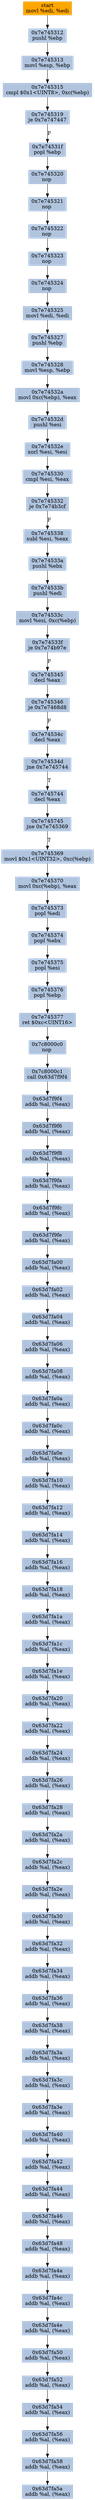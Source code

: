 digraph G {
node[shape=rectangle,style=filled,fillcolor=lightsteelblue,color=lightsteelblue]
bgcolor="transparent"
a0x7e745310movl_edi_edi[label="start\nmovl %edi, %edi",color="lightgrey",fillcolor="orange"];
a0x7e745312pushl_ebp[label="0x7e745312\npushl %ebp"];
a0x7e745313movl_esp_ebp[label="0x7e745313\nmovl %esp, %ebp"];
a0x7e745315cmpl_0x1UINT8_0xcebp_[label="0x7e745315\ncmpl $0x1<UINT8>, 0xc(%ebp)"];
a0x7e745319je_0x7e747447[label="0x7e745319\nje 0x7e747447"];
a0x7e74531fpopl_ebp[label="0x7e74531f\npopl %ebp"];
a0x7e745320nop_[label="0x7e745320\nnop "];
a0x7e745321nop_[label="0x7e745321\nnop "];
a0x7e745322nop_[label="0x7e745322\nnop "];
a0x7e745323nop_[label="0x7e745323\nnop "];
a0x7e745324nop_[label="0x7e745324\nnop "];
a0x7e745325movl_edi_edi[label="0x7e745325\nmovl %edi, %edi"];
a0x7e745327pushl_ebp[label="0x7e745327\npushl %ebp"];
a0x7e745328movl_esp_ebp[label="0x7e745328\nmovl %esp, %ebp"];
a0x7e74532amovl_0xcebp__eax[label="0x7e74532a\nmovl 0xc(%ebp), %eax"];
a0x7e74532dpushl_esi[label="0x7e74532d\npushl %esi"];
a0x7e74532exorl_esi_esi[label="0x7e74532e\nxorl %esi, %esi"];
a0x7e745330cmpl_esi_eax[label="0x7e745330\ncmpl %esi, %eax"];
a0x7e745332je_0x7e74b3cf[label="0x7e745332\nje 0x7e74b3cf"];
a0x7e745338subl_esi_eax[label="0x7e745338\nsubl %esi, %eax"];
a0x7e74533apushl_ebx[label="0x7e74533a\npushl %ebx"];
a0x7e74533bpushl_edi[label="0x7e74533b\npushl %edi"];
a0x7e74533cmovl_esi_0xcebp_[label="0x7e74533c\nmovl %esi, 0xc(%ebp)"];
a0x7e74533fje_0x7e74b97e[label="0x7e74533f\nje 0x7e74b97e"];
a0x7e745345decl_eax[label="0x7e745345\ndecl %eax"];
a0x7e745346je_0x7e7468d8[label="0x7e745346\nje 0x7e7468d8"];
a0x7e74534cdecl_eax[label="0x7e74534c\ndecl %eax"];
a0x7e74534djne_0x7e745744[label="0x7e74534d\njne 0x7e745744"];
a0x7e745744decl_eax[label="0x7e745744\ndecl %eax"];
a0x7e745745jne_0x7e745369[label="0x7e745745\njne 0x7e745369"];
a0x7e745369movl_0x1UINT32_0xcebp_[label="0x7e745369\nmovl $0x1<UINT32>, 0xc(%ebp)"];
a0x7e745370movl_0xcebp__eax[label="0x7e745370\nmovl 0xc(%ebp), %eax"];
a0x7e745373popl_edi[label="0x7e745373\npopl %edi"];
a0x7e745374popl_ebx[label="0x7e745374\npopl %ebx"];
a0x7e745375popl_esi[label="0x7e745375\npopl %esi"];
a0x7e745376popl_ebp[label="0x7e745376\npopl %ebp"];
a0x7e745377ret_0xcUINT16[label="0x7e745377\nret $0xc<UINT16>"];
a0x7c8000c0nop_[label="0x7c8000c0\nnop "];
a0x7c8000c1call_0x63d7f9f4[label="0x7c8000c1\ncall 0x63d7f9f4"];
a0x63d7f9f4addb_al_eax_[label="0x63d7f9f4\naddb %al, (%eax)"];
a0x63d7f9f6addb_al_eax_[label="0x63d7f9f6\naddb %al, (%eax)"];
a0x63d7f9f8addb_al_eax_[label="0x63d7f9f8\naddb %al, (%eax)"];
a0x63d7f9faaddb_al_eax_[label="0x63d7f9fa\naddb %al, (%eax)"];
a0x63d7f9fcaddb_al_eax_[label="0x63d7f9fc\naddb %al, (%eax)"];
a0x63d7f9feaddb_al_eax_[label="0x63d7f9fe\naddb %al, (%eax)"];
a0x63d7fa00addb_al_eax_[label="0x63d7fa00\naddb %al, (%eax)"];
a0x63d7fa02addb_al_eax_[label="0x63d7fa02\naddb %al, (%eax)"];
a0x63d7fa04addb_al_eax_[label="0x63d7fa04\naddb %al, (%eax)"];
a0x63d7fa06addb_al_eax_[label="0x63d7fa06\naddb %al, (%eax)"];
a0x63d7fa08addb_al_eax_[label="0x63d7fa08\naddb %al, (%eax)"];
a0x63d7fa0aaddb_al_eax_[label="0x63d7fa0a\naddb %al, (%eax)"];
a0x63d7fa0caddb_al_eax_[label="0x63d7fa0c\naddb %al, (%eax)"];
a0x63d7fa0eaddb_al_eax_[label="0x63d7fa0e\naddb %al, (%eax)"];
a0x63d7fa10addb_al_eax_[label="0x63d7fa10\naddb %al, (%eax)"];
a0x63d7fa12addb_al_eax_[label="0x63d7fa12\naddb %al, (%eax)"];
a0x63d7fa14addb_al_eax_[label="0x63d7fa14\naddb %al, (%eax)"];
a0x63d7fa16addb_al_eax_[label="0x63d7fa16\naddb %al, (%eax)"];
a0x63d7fa18addb_al_eax_[label="0x63d7fa18\naddb %al, (%eax)"];
a0x63d7fa1aaddb_al_eax_[label="0x63d7fa1a\naddb %al, (%eax)"];
a0x63d7fa1caddb_al_eax_[label="0x63d7fa1c\naddb %al, (%eax)"];
a0x63d7fa1eaddb_al_eax_[label="0x63d7fa1e\naddb %al, (%eax)"];
a0x63d7fa20addb_al_eax_[label="0x63d7fa20\naddb %al, (%eax)"];
a0x63d7fa22addb_al_eax_[label="0x63d7fa22\naddb %al, (%eax)"];
a0x63d7fa24addb_al_eax_[label="0x63d7fa24\naddb %al, (%eax)"];
a0x63d7fa26addb_al_eax_[label="0x63d7fa26\naddb %al, (%eax)"];
a0x63d7fa28addb_al_eax_[label="0x63d7fa28\naddb %al, (%eax)"];
a0x63d7fa2aaddb_al_eax_[label="0x63d7fa2a\naddb %al, (%eax)"];
a0x63d7fa2caddb_al_eax_[label="0x63d7fa2c\naddb %al, (%eax)"];
a0x63d7fa2eaddb_al_eax_[label="0x63d7fa2e\naddb %al, (%eax)"];
a0x63d7fa30addb_al_eax_[label="0x63d7fa30\naddb %al, (%eax)"];
a0x63d7fa32addb_al_eax_[label="0x63d7fa32\naddb %al, (%eax)"];
a0x63d7fa34addb_al_eax_[label="0x63d7fa34\naddb %al, (%eax)"];
a0x63d7fa36addb_al_eax_[label="0x63d7fa36\naddb %al, (%eax)"];
a0x63d7fa38addb_al_eax_[label="0x63d7fa38\naddb %al, (%eax)"];
a0x63d7fa3aaddb_al_eax_[label="0x63d7fa3a\naddb %al, (%eax)"];
a0x63d7fa3caddb_al_eax_[label="0x63d7fa3c\naddb %al, (%eax)"];
a0x63d7fa3eaddb_al_eax_[label="0x63d7fa3e\naddb %al, (%eax)"];
a0x63d7fa40addb_al_eax_[label="0x63d7fa40\naddb %al, (%eax)"];
a0x63d7fa42addb_al_eax_[label="0x63d7fa42\naddb %al, (%eax)"];
a0x63d7fa44addb_al_eax_[label="0x63d7fa44\naddb %al, (%eax)"];
a0x63d7fa46addb_al_eax_[label="0x63d7fa46\naddb %al, (%eax)"];
a0x63d7fa48addb_al_eax_[label="0x63d7fa48\naddb %al, (%eax)"];
a0x63d7fa4aaddb_al_eax_[label="0x63d7fa4a\naddb %al, (%eax)"];
a0x63d7fa4caddb_al_eax_[label="0x63d7fa4c\naddb %al, (%eax)"];
a0x63d7fa4eaddb_al_eax_[label="0x63d7fa4e\naddb %al, (%eax)"];
a0x63d7fa50addb_al_eax_[label="0x63d7fa50\naddb %al, (%eax)"];
a0x63d7fa52addb_al_eax_[label="0x63d7fa52\naddb %al, (%eax)"];
a0x63d7fa54addb_al_eax_[label="0x63d7fa54\naddb %al, (%eax)"];
a0x63d7fa56addb_al_eax_[label="0x63d7fa56\naddb %al, (%eax)"];
a0x63d7fa58addb_al_eax_[label="0x63d7fa58\naddb %al, (%eax)"];
a0x63d7fa5aaddb_al_eax_[label="0x63d7fa5a\naddb %al, (%eax)"];
a0x7e745310movl_edi_edi -> a0x7e745312pushl_ebp [color="#000000"];
a0x7e745312pushl_ebp -> a0x7e745313movl_esp_ebp [color="#000000"];
a0x7e745313movl_esp_ebp -> a0x7e745315cmpl_0x1UINT8_0xcebp_ [color="#000000"];
a0x7e745315cmpl_0x1UINT8_0xcebp_ -> a0x7e745319je_0x7e747447 [color="#000000"];
a0x7e745319je_0x7e747447 -> a0x7e74531fpopl_ebp [color="#000000",label="F"];
a0x7e74531fpopl_ebp -> a0x7e745320nop_ [color="#000000"];
a0x7e745320nop_ -> a0x7e745321nop_ [color="#000000"];
a0x7e745321nop_ -> a0x7e745322nop_ [color="#000000"];
a0x7e745322nop_ -> a0x7e745323nop_ [color="#000000"];
a0x7e745323nop_ -> a0x7e745324nop_ [color="#000000"];
a0x7e745324nop_ -> a0x7e745325movl_edi_edi [color="#000000"];
a0x7e745325movl_edi_edi -> a0x7e745327pushl_ebp [color="#000000"];
a0x7e745327pushl_ebp -> a0x7e745328movl_esp_ebp [color="#000000"];
a0x7e745328movl_esp_ebp -> a0x7e74532amovl_0xcebp__eax [color="#000000"];
a0x7e74532amovl_0xcebp__eax -> a0x7e74532dpushl_esi [color="#000000"];
a0x7e74532dpushl_esi -> a0x7e74532exorl_esi_esi [color="#000000"];
a0x7e74532exorl_esi_esi -> a0x7e745330cmpl_esi_eax [color="#000000"];
a0x7e745330cmpl_esi_eax -> a0x7e745332je_0x7e74b3cf [color="#000000"];
a0x7e745332je_0x7e74b3cf -> a0x7e745338subl_esi_eax [color="#000000",label="F"];
a0x7e745338subl_esi_eax -> a0x7e74533apushl_ebx [color="#000000"];
a0x7e74533apushl_ebx -> a0x7e74533bpushl_edi [color="#000000"];
a0x7e74533bpushl_edi -> a0x7e74533cmovl_esi_0xcebp_ [color="#000000"];
a0x7e74533cmovl_esi_0xcebp_ -> a0x7e74533fje_0x7e74b97e [color="#000000"];
a0x7e74533fje_0x7e74b97e -> a0x7e745345decl_eax [color="#000000",label="F"];
a0x7e745345decl_eax -> a0x7e745346je_0x7e7468d8 [color="#000000"];
a0x7e745346je_0x7e7468d8 -> a0x7e74534cdecl_eax [color="#000000",label="F"];
a0x7e74534cdecl_eax -> a0x7e74534djne_0x7e745744 [color="#000000"];
a0x7e74534djne_0x7e745744 -> a0x7e745744decl_eax [color="#000000",label="T"];
a0x7e745744decl_eax -> a0x7e745745jne_0x7e745369 [color="#000000"];
a0x7e745745jne_0x7e745369 -> a0x7e745369movl_0x1UINT32_0xcebp_ [color="#000000",label="T"];
a0x7e745369movl_0x1UINT32_0xcebp_ -> a0x7e745370movl_0xcebp__eax [color="#000000"];
a0x7e745370movl_0xcebp__eax -> a0x7e745373popl_edi [color="#000000"];
a0x7e745373popl_edi -> a0x7e745374popl_ebx [color="#000000"];
a0x7e745374popl_ebx -> a0x7e745375popl_esi [color="#000000"];
a0x7e745375popl_esi -> a0x7e745376popl_ebp [color="#000000"];
a0x7e745376popl_ebp -> a0x7e745377ret_0xcUINT16 [color="#000000"];
a0x7e745377ret_0xcUINT16 -> a0x7c8000c0nop_ [color="#000000"];
a0x7c8000c0nop_ -> a0x7c8000c1call_0x63d7f9f4 [color="#000000"];
a0x7c8000c1call_0x63d7f9f4 -> a0x63d7f9f4addb_al_eax_ [color="#000000"];
a0x63d7f9f4addb_al_eax_ -> a0x63d7f9f6addb_al_eax_ [color="#000000"];
a0x63d7f9f6addb_al_eax_ -> a0x63d7f9f8addb_al_eax_ [color="#000000"];
a0x63d7f9f8addb_al_eax_ -> a0x63d7f9faaddb_al_eax_ [color="#000000"];
a0x63d7f9faaddb_al_eax_ -> a0x63d7f9fcaddb_al_eax_ [color="#000000"];
a0x63d7f9fcaddb_al_eax_ -> a0x63d7f9feaddb_al_eax_ [color="#000000"];
a0x63d7f9feaddb_al_eax_ -> a0x63d7fa00addb_al_eax_ [color="#000000"];
a0x63d7fa00addb_al_eax_ -> a0x63d7fa02addb_al_eax_ [color="#000000"];
a0x63d7fa02addb_al_eax_ -> a0x63d7fa04addb_al_eax_ [color="#000000"];
a0x63d7fa04addb_al_eax_ -> a0x63d7fa06addb_al_eax_ [color="#000000"];
a0x63d7fa06addb_al_eax_ -> a0x63d7fa08addb_al_eax_ [color="#000000"];
a0x63d7fa08addb_al_eax_ -> a0x63d7fa0aaddb_al_eax_ [color="#000000"];
a0x63d7fa0aaddb_al_eax_ -> a0x63d7fa0caddb_al_eax_ [color="#000000"];
a0x63d7fa0caddb_al_eax_ -> a0x63d7fa0eaddb_al_eax_ [color="#000000"];
a0x63d7fa0eaddb_al_eax_ -> a0x63d7fa10addb_al_eax_ [color="#000000"];
a0x63d7fa10addb_al_eax_ -> a0x63d7fa12addb_al_eax_ [color="#000000"];
a0x63d7fa12addb_al_eax_ -> a0x63d7fa14addb_al_eax_ [color="#000000"];
a0x63d7fa14addb_al_eax_ -> a0x63d7fa16addb_al_eax_ [color="#000000"];
a0x63d7fa16addb_al_eax_ -> a0x63d7fa18addb_al_eax_ [color="#000000"];
a0x63d7fa18addb_al_eax_ -> a0x63d7fa1aaddb_al_eax_ [color="#000000"];
a0x63d7fa1aaddb_al_eax_ -> a0x63d7fa1caddb_al_eax_ [color="#000000"];
a0x63d7fa1caddb_al_eax_ -> a0x63d7fa1eaddb_al_eax_ [color="#000000"];
a0x63d7fa1eaddb_al_eax_ -> a0x63d7fa20addb_al_eax_ [color="#000000"];
a0x63d7fa20addb_al_eax_ -> a0x63d7fa22addb_al_eax_ [color="#000000"];
a0x63d7fa22addb_al_eax_ -> a0x63d7fa24addb_al_eax_ [color="#000000"];
a0x63d7fa24addb_al_eax_ -> a0x63d7fa26addb_al_eax_ [color="#000000"];
a0x63d7fa26addb_al_eax_ -> a0x63d7fa28addb_al_eax_ [color="#000000"];
a0x63d7fa28addb_al_eax_ -> a0x63d7fa2aaddb_al_eax_ [color="#000000"];
a0x63d7fa2aaddb_al_eax_ -> a0x63d7fa2caddb_al_eax_ [color="#000000"];
a0x63d7fa2caddb_al_eax_ -> a0x63d7fa2eaddb_al_eax_ [color="#000000"];
a0x63d7fa2eaddb_al_eax_ -> a0x63d7fa30addb_al_eax_ [color="#000000"];
a0x63d7fa30addb_al_eax_ -> a0x63d7fa32addb_al_eax_ [color="#000000"];
a0x63d7fa32addb_al_eax_ -> a0x63d7fa34addb_al_eax_ [color="#000000"];
a0x63d7fa34addb_al_eax_ -> a0x63d7fa36addb_al_eax_ [color="#000000"];
a0x63d7fa36addb_al_eax_ -> a0x63d7fa38addb_al_eax_ [color="#000000"];
a0x63d7fa38addb_al_eax_ -> a0x63d7fa3aaddb_al_eax_ [color="#000000"];
a0x63d7fa3aaddb_al_eax_ -> a0x63d7fa3caddb_al_eax_ [color="#000000"];
a0x63d7fa3caddb_al_eax_ -> a0x63d7fa3eaddb_al_eax_ [color="#000000"];
a0x63d7fa3eaddb_al_eax_ -> a0x63d7fa40addb_al_eax_ [color="#000000"];
a0x63d7fa40addb_al_eax_ -> a0x63d7fa42addb_al_eax_ [color="#000000"];
a0x63d7fa42addb_al_eax_ -> a0x63d7fa44addb_al_eax_ [color="#000000"];
a0x63d7fa44addb_al_eax_ -> a0x63d7fa46addb_al_eax_ [color="#000000"];
a0x63d7fa46addb_al_eax_ -> a0x63d7fa48addb_al_eax_ [color="#000000"];
a0x63d7fa48addb_al_eax_ -> a0x63d7fa4aaddb_al_eax_ [color="#000000"];
a0x63d7fa4aaddb_al_eax_ -> a0x63d7fa4caddb_al_eax_ [color="#000000"];
a0x63d7fa4caddb_al_eax_ -> a0x63d7fa4eaddb_al_eax_ [color="#000000"];
a0x63d7fa4eaddb_al_eax_ -> a0x63d7fa50addb_al_eax_ [color="#000000"];
a0x63d7fa50addb_al_eax_ -> a0x63d7fa52addb_al_eax_ [color="#000000"];
a0x63d7fa52addb_al_eax_ -> a0x63d7fa54addb_al_eax_ [color="#000000"];
a0x63d7fa54addb_al_eax_ -> a0x63d7fa56addb_al_eax_ [color="#000000"];
a0x63d7fa56addb_al_eax_ -> a0x63d7fa58addb_al_eax_ [color="#000000"];
a0x63d7fa58addb_al_eax_ -> a0x63d7fa5aaddb_al_eax_ [color="#000000"];
}
